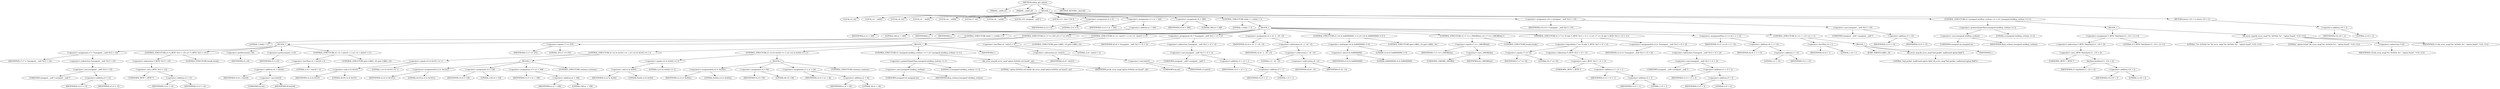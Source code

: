 digraph udhcp_get_option {  
"1000110" [label = "(METHOD,udhcp_get_option)" ]
"1000111" [label = "(PARAM,__int64 a1)" ]
"1000112" [label = "(PARAM,__int64 a2)" ]
"1000113" [label = "(BLOCK,,)" ]
"1000114" [label = "(LOCAL,v2: int)" ]
"1000115" [label = "(LOCAL,v3: __int64)" ]
"1000116" [label = "(LOCAL,v4: int)" ]
"1000117" [label = "(LOCAL,v5: __int64)" ]
"1000118" [label = "(LOCAL,v6: __int64)" ]
"1000119" [label = "(LOCAL,v7: int)" ]
"1000120" [label = "(LOCAL,v8: __int64)" ]
"1000121" [label = "(LOCAL,v10: unsigned __int8 *)" ]
"1000122" [label = "(LOCAL,v11: char [ 516 ])" ]
"1000123" [label = "(<operator>.assignment,v2 = 0)" ]
"1000124" [label = "(IDENTIFIER,v2,v2 = 0)" ]
"1000125" [label = "(LITERAL,0,v2 = 0)" ]
"1000126" [label = "(<operator>.assignment,v3 = a1 + 240)" ]
"1000127" [label = "(IDENTIFIER,v3,v3 = a1 + 240)" ]
"1000128" [label = "(<operator>.addition,a1 + 240)" ]
"1000129" [label = "(IDENTIFIER,a1,a1 + 240)" ]
"1000130" [label = "(LITERAL,240,a1 + 240)" ]
"1000131" [label = "(<operator>.assignment,v4 = 388)" ]
"1000132" [label = "(IDENTIFIER,v4,v4 = 388)" ]
"1000133" [label = "(LITERAL,388,v4 = 388)" ]
"1000134" [label = "(CONTROL_STRUCTURE,while ( 1 ),while ( 1 ))" ]
"1000135" [label = "(LITERAL,1,while ( 1 ))" ]
"1000136" [label = "(BLOCK,,)" ]
"1000137" [label = "(IDENTIFIER,L,)" ]
"1000138" [label = "(IDENTIFIER,L,)" ]
"1000139" [label = "(CONTROL_STRUCTURE,while ( 1 ),while ( 1 ))" ]
"1000140" [label = "(LITERAL,1,while ( 1 ))" ]
"1000141" [label = "(BLOCK,,)" ]
"1000142" [label = "(<operator>.assignment,v7 = *(unsigned __int8 *)(v3 + v5))" ]
"1000143" [label = "(IDENTIFIER,v7,v7 = *(unsigned __int8 *)(v3 + v5))" ]
"1000144" [label = "(<operator>.indirection,*(unsigned __int8 *)(v3 + v5))" ]
"1000145" [label = "(<operator>.cast,(unsigned __int8 *)(v3 + v5))" ]
"1000146" [label = "(UNKNOWN,unsigned __int8 *,unsigned __int8 *)" ]
"1000147" [label = "(<operator>.addition,v3 + v5)" ]
"1000148" [label = "(IDENTIFIER,v3,v3 + v5)" ]
"1000149" [label = "(IDENTIFIER,v5,v3 + v5)" ]
"1000150" [label = "(CONTROL_STRUCTURE,if ( *(_BYTE *)(v3 + v5) ),if ( *(_BYTE *)(v3 + v5) ))" ]
"1000151" [label = "(<operator>.indirection,*(_BYTE *)(v3 + v5))" ]
"1000152" [label = "(<operator>.cast,(_BYTE *)(v3 + v5))" ]
"1000153" [label = "(UNKNOWN,_BYTE *,_BYTE *)" ]
"1000154" [label = "(<operator>.addition,v3 + v5)" ]
"1000155" [label = "(IDENTIFIER,v3,v3 + v5)" ]
"1000156" [label = "(IDENTIFIER,v5,v3 + v5)" ]
"1000157" [label = "(CONTROL_STRUCTURE,break;,break;)" ]
"1000158" [label = "(<operator>.preDecrement,--v6)" ]
"1000159" [label = "(IDENTIFIER,v6,--v6)" ]
"1000160" [label = "(<operator>.preIncrement,++v5)" ]
"1000161" [label = "(IDENTIFIER,v5,++v5)" ]
"1000162" [label = "(CONTROL_STRUCTURE,if ( v4 + (int)v6 < 2 ),if ( v4 + (int)v6 < 2 ))" ]
"1000163" [label = "(<operator>.lessThan,v4 + (int)v6 < 2)" ]
"1000164" [label = "(<operator>.addition,v4 + (int)v6)" ]
"1000165" [label = "(IDENTIFIER,v4,v4 + (int)v6)" ]
"1000166" [label = "(<operator>.cast,(int)v6)" ]
"1000167" [label = "(UNKNOWN,int,int)" ]
"1000168" [label = "(IDENTIFIER,v6,(int)v6)" ]
"1000169" [label = "(LITERAL,2,v4 + (int)v6 < 2)" ]
"1000170" [label = "(CONTROL_STRUCTURE,goto LABEL_19;,goto LABEL_19;)" ]
"1000171" [label = "(CONTROL_STRUCTURE,if ( v7 == 255 ),if ( v7 == 255 ))" ]
"1000172" [label = "(<operator>.equals,v7 == 255)" ]
"1000173" [label = "(IDENTIFIER,v7,v7 == 255)" ]
"1000174" [label = "(LITERAL,255,v7 == 255)" ]
"1000175" [label = "(BLOCK,,)" ]
"1000176" [label = "(CONTROL_STRUCTURE,if ( (v2 & 0x101) == 1 ),if ( (v2 & 0x101) == 1 ))" ]
"1000177" [label = "(<operator>.equals,(v2 & 0x101) == 1)" ]
"1000178" [label = "(<operator>.and,v2 & 0x101)" ]
"1000179" [label = "(IDENTIFIER,v2,v2 & 0x101)" ]
"1000180" [label = "(LITERAL,0x101,v2 & 0x101)" ]
"1000181" [label = "(LITERAL,1,(v2 & 0x101) == 1)" ]
"1000182" [label = "(BLOCK,,)" ]
"1000183" [label = "(<operators>.assignmentOr,v2 |= 0x101u)" ]
"1000184" [label = "(IDENTIFIER,v2,v2 |= 0x101u)" ]
"1000185" [label = "(LITERAL,0x101u,v2 |= 0x101u)" ]
"1000186" [label = "(<operator>.assignment,v4 = 128)" ]
"1000187" [label = "(IDENTIFIER,v4,v4 = 128)" ]
"1000188" [label = "(LITERAL,128,v4 = 128)" ]
"1000189" [label = "(<operator>.assignment,v3 = a1 + 108)" ]
"1000190" [label = "(IDENTIFIER,v3,v3 = a1 + 108)" ]
"1000191" [label = "(<operator>.addition,a1 + 108)" ]
"1000192" [label = "(IDENTIFIER,a1,a1 + 108)" ]
"1000193" [label = "(LITERAL,108,a1 + 108)" ]
"1000194" [label = "(CONTROL_STRUCTURE,continue;,continue;)" ]
"1000195" [label = "(CONTROL_STRUCTURE,if ( (v2 & 0x202) == 2 ),if ( (v2 & 0x202) == 2 ))" ]
"1000196" [label = "(<operator>.equals,(v2 & 0x202) == 2)" ]
"1000197" [label = "(<operator>.and,v2 & 0x202)" ]
"1000198" [label = "(IDENTIFIER,v2,v2 & 0x202)" ]
"1000199" [label = "(LITERAL,0x202,v2 & 0x202)" ]
"1000200" [label = "(LITERAL,2,(v2 & 0x202) == 2)" ]
"1000201" [label = "(BLOCK,,)" ]
"1000202" [label = "(<operators>.assignmentOr,v2 |= 0x202u)" ]
"1000203" [label = "(IDENTIFIER,v2,v2 |= 0x202u)" ]
"1000204" [label = "(LITERAL,0x202u,v2 |= 0x202u)" ]
"1000205" [label = "(<operator>.assignment,v4 = 64)" ]
"1000206" [label = "(IDENTIFIER,v4,v4 = 64)" ]
"1000207" [label = "(LITERAL,64,v4 = 64)" ]
"1000208" [label = "(<operator>.assignment,v3 = a1 + 44)" ]
"1000209" [label = "(IDENTIFIER,v3,v3 = a1 + 44)" ]
"1000210" [label = "(<operator>.addition,a1 + 44)" ]
"1000211" [label = "(IDENTIFIER,a1,a1 + 44)" ]
"1000212" [label = "(LITERAL,44,a1 + 44)" ]
"1000213" [label = "(CONTROL_STRUCTURE,continue;,continue;)" ]
"1000214" [label = "(CONTROL_STRUCTURE,if ( (unsigned int)dhcp_verbose >= 3 ),if ( (unsigned int)dhcp_verbose >= 3 ))" ]
"1000215" [label = "(<operator>.greaterEqualsThan,(unsigned int)dhcp_verbose >= 3)" ]
"1000216" [label = "(<operator>.cast,(unsigned int)dhcp_verbose)" ]
"1000217" [label = "(UNKNOWN,unsigned int,unsigned int)" ]
"1000218" [label = "(IDENTIFIER,dhcp_verbose,(unsigned int)dhcp_verbose)" ]
"1000219" [label = "(LITERAL,3,(unsigned int)dhcp_verbose >= 3)" ]
"1000220" [label = "(bb_error_msg,bb_error_msg(\"option 0x%02x not found\", a2))" ]
"1000221" [label = "(LITERAL,\"option 0x%02x not found\",bb_error_msg(\"option 0x%02x not found\", a2))" ]
"1000222" [label = "(IDENTIFIER,a2,bb_error_msg(\"option 0x%02x not found\", a2))" ]
"1000223" [label = "(IDENTIFIER,L,)" ]
"1000224" [label = "(CONTROL_STRUCTURE,if ( v4 - (int)v5 < 2 ),if ( v4 - (int)v5 < 2 ))" ]
"1000225" [label = "(<operator>.lessThan,v4 - (int)v5 < 2)" ]
"1000226" [label = "(<operator>.subtraction,v4 - (int)v5)" ]
"1000227" [label = "(IDENTIFIER,v4,v4 - (int)v5)" ]
"1000228" [label = "(<operator>.cast,(int)v5)" ]
"1000229" [label = "(UNKNOWN,int,int)" ]
"1000230" [label = "(IDENTIFIER,v5,(int)v5)" ]
"1000231" [label = "(LITERAL,2,v4 - (int)v5 < 2)" ]
"1000232" [label = "(CONTROL_STRUCTURE,goto LABEL_19;,goto LABEL_19;)" ]
"1000233" [label = "(<operator>.assignment,v8 = *(unsigned __int8 *)(v3 + v5 + 1))" ]
"1000234" [label = "(IDENTIFIER,v8,v8 = *(unsigned __int8 *)(v3 + v5 + 1))" ]
"1000235" [label = "(<operator>.indirection,*(unsigned __int8 *)(v3 + v5 + 1))" ]
"1000236" [label = "(<operator>.cast,(unsigned __int8 *)(v3 + v5 + 1))" ]
"1000237" [label = "(UNKNOWN,unsigned __int8 *,unsigned __int8 *)" ]
"1000238" [label = "(<operator>.addition,v3 + v5 + 1)" ]
"1000239" [label = "(IDENTIFIER,v3,v3 + v5 + 1)" ]
"1000240" [label = "(<operator>.addition,v5 + 1)" ]
"1000241" [label = "(IDENTIFIER,v5,v5 + 1)" ]
"1000242" [label = "(LITERAL,1,v5 + 1)" ]
"1000243" [label = "(<operator>.assignment,v4 = v4 - 2 - v8 - v5)" ]
"1000244" [label = "(IDENTIFIER,v4,v4 = v4 - 2 - v8 - v5)" ]
"1000245" [label = "(<operator>.subtraction,v4 - 2 - v8 - v5)" ]
"1000246" [label = "(IDENTIFIER,v4,v4 - 2 - v8 - v5)" ]
"1000247" [label = "(<operator>.subtraction,2 - v8 - v5)" ]
"1000248" [label = "(LITERAL,2,2 - v8 - v5)" ]
"1000249" [label = "(<operator>.subtraction,v8 - v5)" ]
"1000250" [label = "(IDENTIFIER,v8,v8 - v5)" ]
"1000251" [label = "(IDENTIFIER,v5,v8 - v5)" ]
"1000252" [label = "(CONTROL_STRUCTURE,if ( (v4 & 0x80000000) != 0 ),if ( (v4 & 0x80000000) != 0 ))" ]
"1000253" [label = "(<operator>.notEquals,(v4 & 0x80000000) != 0)" ]
"1000254" [label = "(<operator>.and,v4 & 0x80000000)" ]
"1000255" [label = "(IDENTIFIER,v4,v4 & 0x80000000)" ]
"1000256" [label = "(LITERAL,0x80000000,v4 & 0x80000000)" ]
"1000257" [label = "(LITERAL,0,(v4 & 0x80000000) != 0)" ]
"1000258" [label = "(CONTROL_STRUCTURE,goto LABEL_19;,goto LABEL_19;)" ]
"1000259" [label = "(CONTROL_STRUCTURE,if ( v7 == (_DWORD)a2 ),if ( v7 == (_DWORD)a2 ))" ]
"1000260" [label = "(<operator>.equals,v7 == (_DWORD)a2)" ]
"1000261" [label = "(IDENTIFIER,v7,v7 == (_DWORD)a2)" ]
"1000262" [label = "(<operator>.cast,(_DWORD)a2)" ]
"1000263" [label = "(UNKNOWN,_DWORD,_DWORD)" ]
"1000264" [label = "(IDENTIFIER,a2,(_DWORD)a2)" ]
"1000265" [label = "(CONTROL_STRUCTURE,break;,break;)" ]
"1000266" [label = "(CONTROL_STRUCTURE,if ( v7 == 52 && *(_BYTE *)(v3 + v5 + 1) ),if ( v7 == 52 && *(_BYTE *)(v3 + v5 + 1) ))" ]
"1000267" [label = "(<operator>.logicalAnd,v7 == 52 && *(_BYTE *)(v3 + v5 + 1))" ]
"1000268" [label = "(<operator>.equals,v7 == 52)" ]
"1000269" [label = "(IDENTIFIER,v7,v7 == 52)" ]
"1000270" [label = "(LITERAL,52,v7 == 52)" ]
"1000271" [label = "(<operator>.indirection,*(_BYTE *)(v3 + v5 + 1))" ]
"1000272" [label = "(<operator>.cast,(_BYTE *)(v3 + v5 + 1))" ]
"1000273" [label = "(UNKNOWN,_BYTE *,_BYTE *)" ]
"1000274" [label = "(<operator>.addition,v3 + v5 + 1)" ]
"1000275" [label = "(IDENTIFIER,v3,v3 + v5 + 1)" ]
"1000276" [label = "(<operator>.addition,v5 + 1)" ]
"1000277" [label = "(IDENTIFIER,v5,v5 + 1)" ]
"1000278" [label = "(LITERAL,1,v5 + 1)" ]
"1000279" [label = "(<operators>.assignmentOr,v2 |= *(unsigned __int8 *)(v3 + v5 + 2))" ]
"1000280" [label = "(IDENTIFIER,v2,v2 |= *(unsigned __int8 *)(v3 + v5 + 2))" ]
"1000281" [label = "(<operator>.indirection,*(unsigned __int8 *)(v3 + v5 + 2))" ]
"1000282" [label = "(<operator>.cast,(unsigned __int8 *)(v3 + v5 + 2))" ]
"1000283" [label = "(UNKNOWN,unsigned __int8 *,unsigned __int8 *)" ]
"1000284" [label = "(<operator>.addition,v3 + v5 + 2)" ]
"1000285" [label = "(IDENTIFIER,v3,v3 + v5 + 2)" ]
"1000286" [label = "(<operator>.addition,v5 + 2)" ]
"1000287" [label = "(IDENTIFIER,v5,v5 + 2)" ]
"1000288" [label = "(LITERAL,2,v5 + 2)" ]
"1000289" [label = "(<operator>.assignmentPlus,v3 += v8 + 2 + v5)" ]
"1000290" [label = "(IDENTIFIER,v3,v3 += v8 + 2 + v5)" ]
"1000291" [label = "(<operator>.addition,v8 + 2 + v5)" ]
"1000292" [label = "(IDENTIFIER,v8,v8 + 2 + v5)" ]
"1000293" [label = "(<operator>.addition,2 + v5)" ]
"1000294" [label = "(LITERAL,2,2 + v5)" ]
"1000295" [label = "(IDENTIFIER,v5,2 + v5)" ]
"1000296" [label = "(CONTROL_STRUCTURE,if ( v4 < 1 ),if ( v4 < 1 ))" ]
"1000297" [label = "(<operator>.lessThan,v4 < 1)" ]
"1000298" [label = "(IDENTIFIER,v4,v4 < 1)" ]
"1000299" [label = "(LITERAL,1,v4 < 1)" ]
"1000300" [label = "(BLOCK,,)" ]
"1000301" [label = "(JUMP_TARGET,LABEL_19)" ]
"1000302" [label = "(bb_error_msg,bb_error_msg(\"bad packet, malformed option field\"))" ]
"1000303" [label = "(LITERAL,\"bad packet, malformed option field\",bb_error_msg(\"bad packet, malformed option field\"))" ]
"1000304" [label = "(IDENTIFIER,L,)" ]
"1000305" [label = "(<operator>.assignment,v10 = (unsigned __int8 *)(v3 + v5))" ]
"1000306" [label = "(IDENTIFIER,v10,v10 = (unsigned __int8 *)(v3 + v5))" ]
"1000307" [label = "(<operator>.cast,(unsigned __int8 *)(v3 + v5))" ]
"1000308" [label = "(UNKNOWN,unsigned __int8 *,unsigned __int8 *)" ]
"1000309" [label = "(<operator>.addition,v3 + v5)" ]
"1000310" [label = "(IDENTIFIER,v3,v3 + v5)" ]
"1000311" [label = "(IDENTIFIER,v5,v3 + v5)" ]
"1000312" [label = "(CONTROL_STRUCTURE,if ( (unsigned int)dhcp_verbose >= 2 ),if ( (unsigned int)dhcp_verbose >= 2 ))" ]
"1000313" [label = "(<operator>.greaterEqualsThan,(unsigned int)dhcp_verbose >= 2)" ]
"1000314" [label = "(<operator>.cast,(unsigned int)dhcp_verbose)" ]
"1000315" [label = "(UNKNOWN,unsigned int,unsigned int)" ]
"1000316" [label = "(IDENTIFIER,dhcp_verbose,(unsigned int)dhcp_verbose)" ]
"1000317" [label = "(LITERAL,2,(unsigned int)dhcp_verbose >= 2)" ]
"1000318" [label = "(BLOCK,,)" ]
"1000319" [label = "(<operator>.assignment,*(_BYTE *)bin2hex(v11, v10 + 2) = 0)" ]
"1000320" [label = "(<operator>.indirection,*(_BYTE *)bin2hex(v11, v10 + 2))" ]
"1000321" [label = "(<operator>.cast,(_BYTE *)bin2hex(v11, v10 + 2))" ]
"1000322" [label = "(UNKNOWN,_BYTE *,_BYTE *)" ]
"1000323" [label = "(bin2hex,bin2hex(v11, v10 + 2))" ]
"1000324" [label = "(IDENTIFIER,v11,bin2hex(v11, v10 + 2))" ]
"1000325" [label = "(<operator>.addition,v10 + 2)" ]
"1000326" [label = "(IDENTIFIER,v10,v10 + 2)" ]
"1000327" [label = "(LITERAL,2,v10 + 2)" ]
"1000328" [label = "(LITERAL,0,*(_BYTE *)bin2hex(v11, v10 + 2) = 0)" ]
"1000329" [label = "(bb_error_msg,bb_error_msg(\"%s: 0x%02x %s\", \"option found\", *v10, v11))" ]
"1000330" [label = "(LITERAL,\"%s: 0x%02x %s\",bb_error_msg(\"%s: 0x%02x %s\", \"option found\", *v10, v11))" ]
"1000331" [label = "(LITERAL,\"option found\",bb_error_msg(\"%s: 0x%02x %s\", \"option found\", *v10, v11))" ]
"1000332" [label = "(<operator>.indirection,*v10)" ]
"1000333" [label = "(IDENTIFIER,v10,bb_error_msg(\"%s: 0x%02x %s\", \"option found\", *v10, v11))" ]
"1000334" [label = "(IDENTIFIER,v11,bb_error_msg(\"%s: 0x%02x %s\", \"option found\", *v10, v11))" ]
"1000335" [label = "(RETURN,return v10 + 2;,return v10 + 2;)" ]
"1000336" [label = "(<operator>.addition,v10 + 2)" ]
"1000337" [label = "(IDENTIFIER,v10,v10 + 2)" ]
"1000338" [label = "(LITERAL,2,v10 + 2)" ]
"1000339" [label = "(METHOD_RETURN,__fastcall)" ]
  "1000110" -> "1000111" 
  "1000110" -> "1000112" 
  "1000110" -> "1000113" 
  "1000110" -> "1000339" 
  "1000113" -> "1000114" 
  "1000113" -> "1000115" 
  "1000113" -> "1000116" 
  "1000113" -> "1000117" 
  "1000113" -> "1000118" 
  "1000113" -> "1000119" 
  "1000113" -> "1000120" 
  "1000113" -> "1000121" 
  "1000113" -> "1000122" 
  "1000113" -> "1000123" 
  "1000113" -> "1000126" 
  "1000113" -> "1000131" 
  "1000113" -> "1000134" 
  "1000113" -> "1000305" 
  "1000113" -> "1000312" 
  "1000113" -> "1000335" 
  "1000123" -> "1000124" 
  "1000123" -> "1000125" 
  "1000126" -> "1000127" 
  "1000126" -> "1000128" 
  "1000128" -> "1000129" 
  "1000128" -> "1000130" 
  "1000131" -> "1000132" 
  "1000131" -> "1000133" 
  "1000134" -> "1000135" 
  "1000134" -> "1000136" 
  "1000136" -> "1000137" 
  "1000136" -> "1000138" 
  "1000136" -> "1000139" 
  "1000136" -> "1000171" 
  "1000136" -> "1000224" 
  "1000136" -> "1000233" 
  "1000136" -> "1000243" 
  "1000136" -> "1000252" 
  "1000136" -> "1000259" 
  "1000136" -> "1000266" 
  "1000136" -> "1000289" 
  "1000136" -> "1000296" 
  "1000139" -> "1000140" 
  "1000139" -> "1000141" 
  "1000141" -> "1000142" 
  "1000141" -> "1000150" 
  "1000141" -> "1000158" 
  "1000141" -> "1000160" 
  "1000141" -> "1000162" 
  "1000142" -> "1000143" 
  "1000142" -> "1000144" 
  "1000144" -> "1000145" 
  "1000145" -> "1000146" 
  "1000145" -> "1000147" 
  "1000147" -> "1000148" 
  "1000147" -> "1000149" 
  "1000150" -> "1000151" 
  "1000150" -> "1000157" 
  "1000151" -> "1000152" 
  "1000152" -> "1000153" 
  "1000152" -> "1000154" 
  "1000154" -> "1000155" 
  "1000154" -> "1000156" 
  "1000158" -> "1000159" 
  "1000160" -> "1000161" 
  "1000162" -> "1000163" 
  "1000162" -> "1000170" 
  "1000163" -> "1000164" 
  "1000163" -> "1000169" 
  "1000164" -> "1000165" 
  "1000164" -> "1000166" 
  "1000166" -> "1000167" 
  "1000166" -> "1000168" 
  "1000171" -> "1000172" 
  "1000171" -> "1000175" 
  "1000172" -> "1000173" 
  "1000172" -> "1000174" 
  "1000175" -> "1000176" 
  "1000175" -> "1000195" 
  "1000175" -> "1000214" 
  "1000175" -> "1000223" 
  "1000176" -> "1000177" 
  "1000176" -> "1000182" 
  "1000177" -> "1000178" 
  "1000177" -> "1000181" 
  "1000178" -> "1000179" 
  "1000178" -> "1000180" 
  "1000182" -> "1000183" 
  "1000182" -> "1000186" 
  "1000182" -> "1000189" 
  "1000182" -> "1000194" 
  "1000183" -> "1000184" 
  "1000183" -> "1000185" 
  "1000186" -> "1000187" 
  "1000186" -> "1000188" 
  "1000189" -> "1000190" 
  "1000189" -> "1000191" 
  "1000191" -> "1000192" 
  "1000191" -> "1000193" 
  "1000195" -> "1000196" 
  "1000195" -> "1000201" 
  "1000196" -> "1000197" 
  "1000196" -> "1000200" 
  "1000197" -> "1000198" 
  "1000197" -> "1000199" 
  "1000201" -> "1000202" 
  "1000201" -> "1000205" 
  "1000201" -> "1000208" 
  "1000201" -> "1000213" 
  "1000202" -> "1000203" 
  "1000202" -> "1000204" 
  "1000205" -> "1000206" 
  "1000205" -> "1000207" 
  "1000208" -> "1000209" 
  "1000208" -> "1000210" 
  "1000210" -> "1000211" 
  "1000210" -> "1000212" 
  "1000214" -> "1000215" 
  "1000214" -> "1000220" 
  "1000215" -> "1000216" 
  "1000215" -> "1000219" 
  "1000216" -> "1000217" 
  "1000216" -> "1000218" 
  "1000220" -> "1000221" 
  "1000220" -> "1000222" 
  "1000224" -> "1000225" 
  "1000224" -> "1000232" 
  "1000225" -> "1000226" 
  "1000225" -> "1000231" 
  "1000226" -> "1000227" 
  "1000226" -> "1000228" 
  "1000228" -> "1000229" 
  "1000228" -> "1000230" 
  "1000233" -> "1000234" 
  "1000233" -> "1000235" 
  "1000235" -> "1000236" 
  "1000236" -> "1000237" 
  "1000236" -> "1000238" 
  "1000238" -> "1000239" 
  "1000238" -> "1000240" 
  "1000240" -> "1000241" 
  "1000240" -> "1000242" 
  "1000243" -> "1000244" 
  "1000243" -> "1000245" 
  "1000245" -> "1000246" 
  "1000245" -> "1000247" 
  "1000247" -> "1000248" 
  "1000247" -> "1000249" 
  "1000249" -> "1000250" 
  "1000249" -> "1000251" 
  "1000252" -> "1000253" 
  "1000252" -> "1000258" 
  "1000253" -> "1000254" 
  "1000253" -> "1000257" 
  "1000254" -> "1000255" 
  "1000254" -> "1000256" 
  "1000259" -> "1000260" 
  "1000259" -> "1000265" 
  "1000260" -> "1000261" 
  "1000260" -> "1000262" 
  "1000262" -> "1000263" 
  "1000262" -> "1000264" 
  "1000266" -> "1000267" 
  "1000266" -> "1000279" 
  "1000267" -> "1000268" 
  "1000267" -> "1000271" 
  "1000268" -> "1000269" 
  "1000268" -> "1000270" 
  "1000271" -> "1000272" 
  "1000272" -> "1000273" 
  "1000272" -> "1000274" 
  "1000274" -> "1000275" 
  "1000274" -> "1000276" 
  "1000276" -> "1000277" 
  "1000276" -> "1000278" 
  "1000279" -> "1000280" 
  "1000279" -> "1000281" 
  "1000281" -> "1000282" 
  "1000282" -> "1000283" 
  "1000282" -> "1000284" 
  "1000284" -> "1000285" 
  "1000284" -> "1000286" 
  "1000286" -> "1000287" 
  "1000286" -> "1000288" 
  "1000289" -> "1000290" 
  "1000289" -> "1000291" 
  "1000291" -> "1000292" 
  "1000291" -> "1000293" 
  "1000293" -> "1000294" 
  "1000293" -> "1000295" 
  "1000296" -> "1000297" 
  "1000296" -> "1000300" 
  "1000297" -> "1000298" 
  "1000297" -> "1000299" 
  "1000300" -> "1000301" 
  "1000300" -> "1000302" 
  "1000300" -> "1000304" 
  "1000302" -> "1000303" 
  "1000305" -> "1000306" 
  "1000305" -> "1000307" 
  "1000307" -> "1000308" 
  "1000307" -> "1000309" 
  "1000309" -> "1000310" 
  "1000309" -> "1000311" 
  "1000312" -> "1000313" 
  "1000312" -> "1000318" 
  "1000313" -> "1000314" 
  "1000313" -> "1000317" 
  "1000314" -> "1000315" 
  "1000314" -> "1000316" 
  "1000318" -> "1000319" 
  "1000318" -> "1000329" 
  "1000319" -> "1000320" 
  "1000319" -> "1000328" 
  "1000320" -> "1000321" 
  "1000321" -> "1000322" 
  "1000321" -> "1000323" 
  "1000323" -> "1000324" 
  "1000323" -> "1000325" 
  "1000325" -> "1000326" 
  "1000325" -> "1000327" 
  "1000329" -> "1000330" 
  "1000329" -> "1000331" 
  "1000329" -> "1000332" 
  "1000329" -> "1000334" 
  "1000332" -> "1000333" 
  "1000335" -> "1000336" 
  "1000336" -> "1000337" 
  "1000336" -> "1000338" 
}

